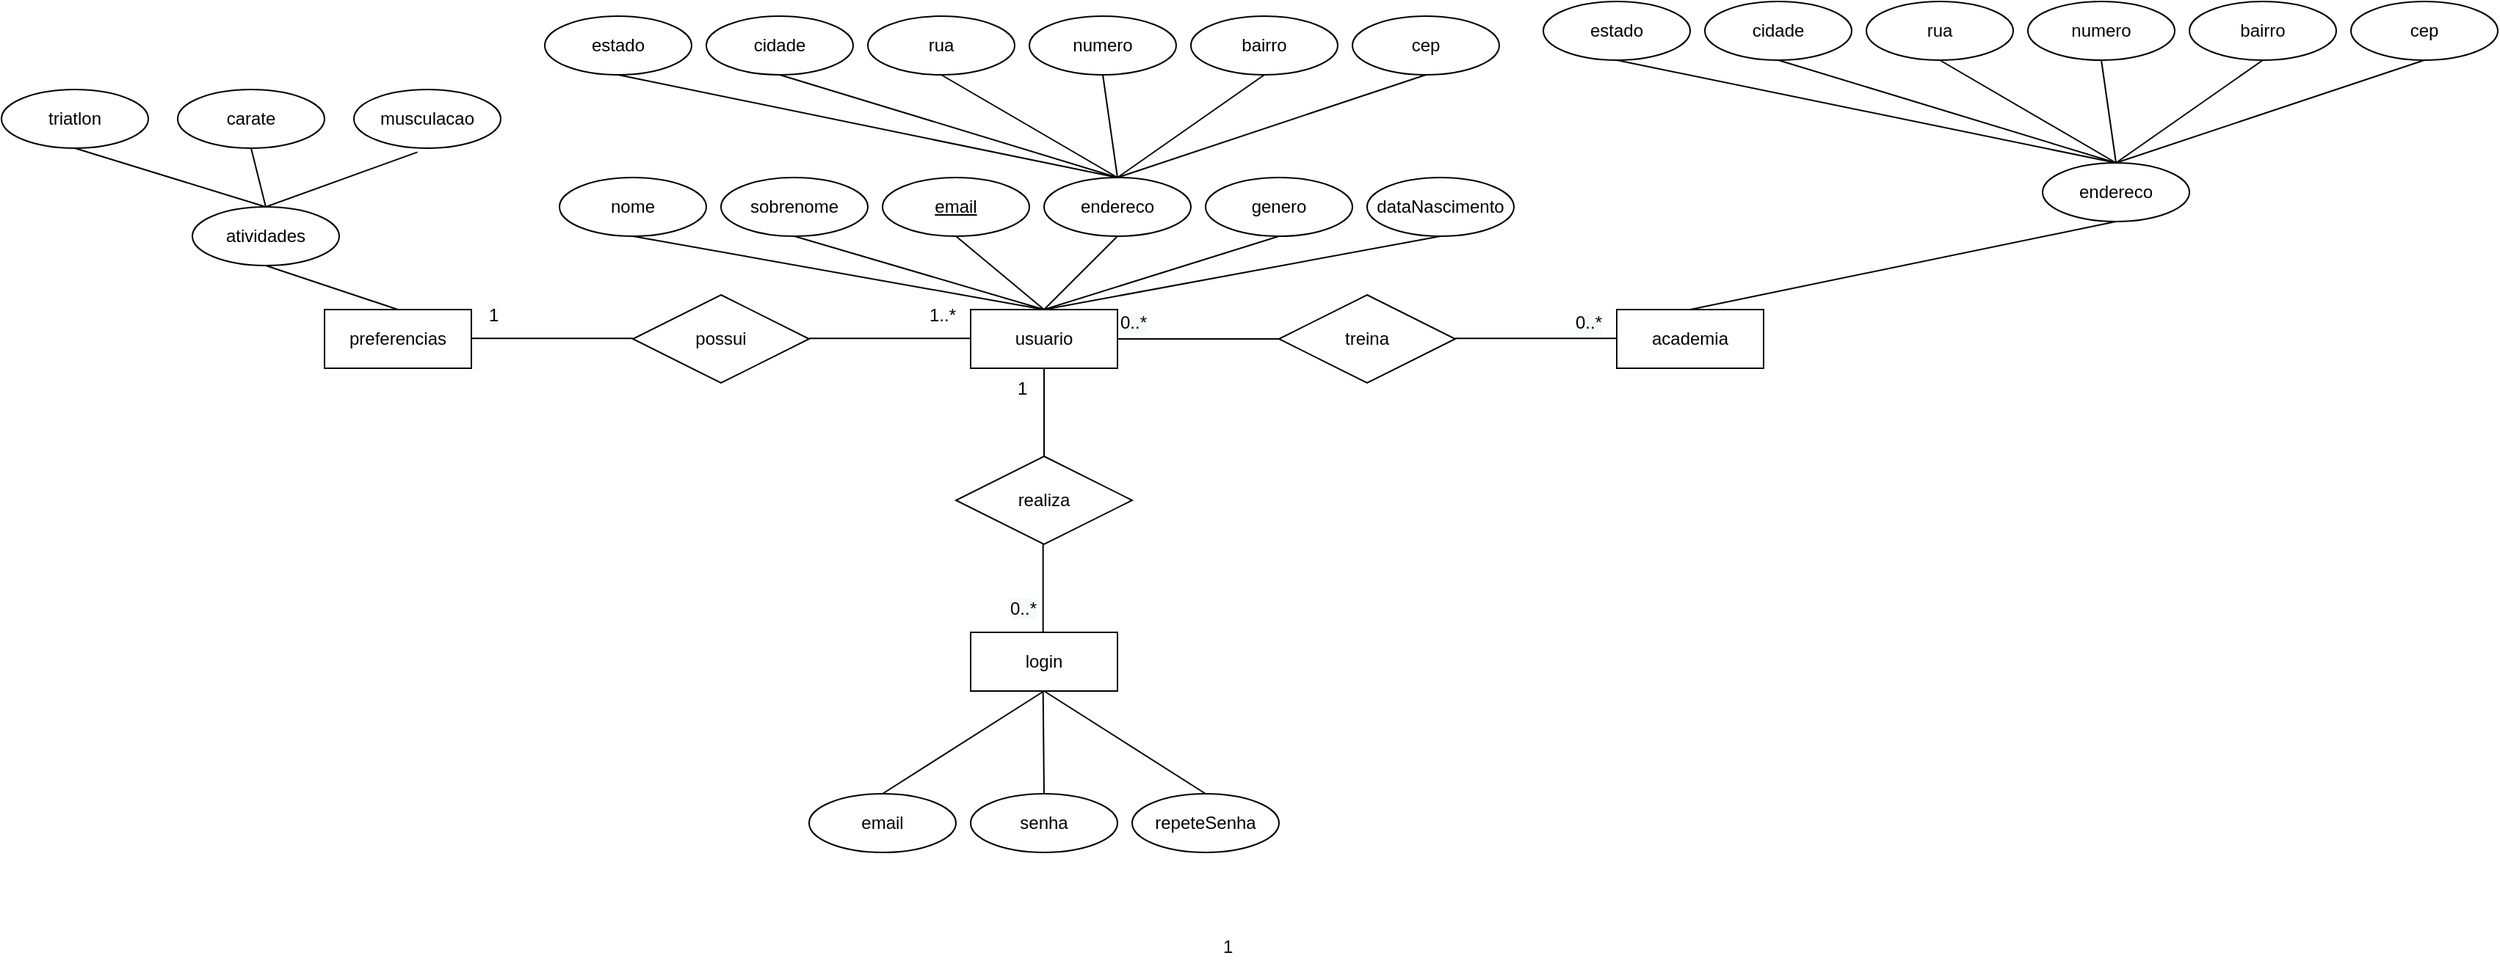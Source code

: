 <mxfile version="20.3.6" type="github">
  <diagram id="R2lEEEUBdFMjLlhIrx00" name="Page-1">
    <mxGraphModel dx="2272" dy="771" grid="1" gridSize="10" guides="1" tooltips="1" connect="1" arrows="1" fold="1" page="1" pageScale="1" pageWidth="850" pageHeight="1100" math="0" shadow="0" extFonts="Permanent Marker^https://fonts.googleapis.com/css?family=Permanent+Marker">
      <root>
        <mxCell id="0" />
        <mxCell id="1" parent="0" />
        <mxCell id="oBgnlFdQcoA53DmmKUFj-34" value="usuario" style="whiteSpace=wrap;html=1;align=center;" vertex="1" parent="1">
          <mxGeometry x="140" y="270" width="100" height="40" as="geometry" />
        </mxCell>
        <mxCell id="oBgnlFdQcoA53DmmKUFj-40" value="endereco" style="ellipse;whiteSpace=wrap;html=1;align=center;" vertex="1" parent="1">
          <mxGeometry x="190" y="180" width="100" height="40" as="geometry" />
        </mxCell>
        <mxCell id="oBgnlFdQcoA53DmmKUFj-41" value="genero" style="ellipse;whiteSpace=wrap;html=1;align=center;" vertex="1" parent="1">
          <mxGeometry x="300" y="180" width="100" height="40" as="geometry" />
        </mxCell>
        <mxCell id="oBgnlFdQcoA53DmmKUFj-43" value="dataNascimento" style="ellipse;whiteSpace=wrap;html=1;align=center;" vertex="1" parent="1">
          <mxGeometry x="410" y="180" width="100" height="40" as="geometry" />
        </mxCell>
        <mxCell id="oBgnlFdQcoA53DmmKUFj-44" value="nome" style="ellipse;whiteSpace=wrap;html=1;align=center;" vertex="1" parent="1">
          <mxGeometry x="-140" y="180" width="100" height="40" as="geometry" />
        </mxCell>
        <mxCell id="oBgnlFdQcoA53DmmKUFj-45" value="login" style="whiteSpace=wrap;html=1;align=center;" vertex="1" parent="1">
          <mxGeometry x="140" y="490" width="100" height="40" as="geometry" />
        </mxCell>
        <mxCell id="oBgnlFdQcoA53DmmKUFj-46" value="academia" style="whiteSpace=wrap;html=1;align=center;" vertex="1" parent="1">
          <mxGeometry x="580" y="270" width="100" height="40" as="geometry" />
        </mxCell>
        <mxCell id="oBgnlFdQcoA53DmmKUFj-47" value="email" style="ellipse;whiteSpace=wrap;html=1;align=center;fontStyle=4;" vertex="1" parent="1">
          <mxGeometry x="80" y="180" width="100" height="40" as="geometry" />
        </mxCell>
        <mxCell id="oBgnlFdQcoA53DmmKUFj-48" value="&lt;span style=&quot;font-weight: normal;&quot;&gt;rua&lt;/span&gt;" style="ellipse;whiteSpace=wrap;html=1;align=center;fontStyle=1" vertex="1" parent="1">
          <mxGeometry x="70" y="70" width="100" height="40" as="geometry" />
        </mxCell>
        <mxCell id="oBgnlFdQcoA53DmmKUFj-49" value="cep" style="ellipse;whiteSpace=wrap;html=1;align=center;" vertex="1" parent="1">
          <mxGeometry x="400" y="70" width="100" height="40" as="geometry" />
        </mxCell>
        <mxCell id="oBgnlFdQcoA53DmmKUFj-50" value="bairro" style="ellipse;whiteSpace=wrap;html=1;align=center;" vertex="1" parent="1">
          <mxGeometry x="290" y="70" width="100" height="40" as="geometry" />
        </mxCell>
        <mxCell id="oBgnlFdQcoA53DmmKUFj-51" value="cidade" style="ellipse;whiteSpace=wrap;html=1;align=center;" vertex="1" parent="1">
          <mxGeometry x="-40" y="70" width="100" height="40" as="geometry" />
        </mxCell>
        <mxCell id="oBgnlFdQcoA53DmmKUFj-52" value="estado" style="ellipse;whiteSpace=wrap;html=1;align=center;" vertex="1" parent="1">
          <mxGeometry x="-150" y="70" width="100" height="40" as="geometry" />
        </mxCell>
        <mxCell id="oBgnlFdQcoA53DmmKUFj-53" value="numero" style="ellipse;whiteSpace=wrap;html=1;align=center;" vertex="1" parent="1">
          <mxGeometry x="180" y="70" width="100" height="40" as="geometry" />
        </mxCell>
        <mxCell id="oBgnlFdQcoA53DmmKUFj-54" value="sobrenome" style="ellipse;whiteSpace=wrap;html=1;align=center;" vertex="1" parent="1">
          <mxGeometry x="-30" y="180" width="100" height="40" as="geometry" />
        </mxCell>
        <mxCell id="oBgnlFdQcoA53DmmKUFj-55" value="" style="endArrow=none;html=1;rounded=0;entryX=0.5;entryY=1;entryDx=0;entryDy=0;" edge="1" parent="1" target="oBgnlFdQcoA53DmmKUFj-49">
          <mxGeometry width="50" height="50" relative="1" as="geometry">
            <mxPoint x="240" y="180" as="sourcePoint" />
            <mxPoint x="290" y="130" as="targetPoint" />
          </mxGeometry>
        </mxCell>
        <mxCell id="oBgnlFdQcoA53DmmKUFj-56" value="" style="endArrow=none;html=1;rounded=0;entryX=0.5;entryY=1;entryDx=0;entryDy=0;exitX=0.5;exitY=0;exitDx=0;exitDy=0;" edge="1" parent="1" source="oBgnlFdQcoA53DmmKUFj-40" target="oBgnlFdQcoA53DmmKUFj-50">
          <mxGeometry width="50" height="50" relative="1" as="geometry">
            <mxPoint x="250" y="180" as="sourcePoint" />
            <mxPoint x="310" y="110" as="targetPoint" />
          </mxGeometry>
        </mxCell>
        <mxCell id="oBgnlFdQcoA53DmmKUFj-57" value="" style="endArrow=none;html=1;rounded=0;entryX=0.5;entryY=1;entryDx=0;entryDy=0;" edge="1" parent="1" target="oBgnlFdQcoA53DmmKUFj-53">
          <mxGeometry width="50" height="50" relative="1" as="geometry">
            <mxPoint x="240" y="180" as="sourcePoint" />
            <mxPoint x="350" y="120" as="targetPoint" />
          </mxGeometry>
        </mxCell>
        <mxCell id="oBgnlFdQcoA53DmmKUFj-58" value="" style="endArrow=none;html=1;rounded=0;entryX=0.5;entryY=1;entryDx=0;entryDy=0;" edge="1" parent="1" target="oBgnlFdQcoA53DmmKUFj-48">
          <mxGeometry width="50" height="50" relative="1" as="geometry">
            <mxPoint x="240" y="180" as="sourcePoint" />
            <mxPoint x="240" y="120" as="targetPoint" />
          </mxGeometry>
        </mxCell>
        <mxCell id="oBgnlFdQcoA53DmmKUFj-59" value="" style="endArrow=none;html=1;rounded=0;entryX=0.5;entryY=1;entryDx=0;entryDy=0;" edge="1" parent="1" target="oBgnlFdQcoA53DmmKUFj-51">
          <mxGeometry width="50" height="50" relative="1" as="geometry">
            <mxPoint x="240" y="180" as="sourcePoint" />
            <mxPoint x="130" y="120" as="targetPoint" />
          </mxGeometry>
        </mxCell>
        <mxCell id="oBgnlFdQcoA53DmmKUFj-60" value="" style="endArrow=none;html=1;rounded=0;entryX=0.5;entryY=1;entryDx=0;entryDy=0;" edge="1" parent="1" target="oBgnlFdQcoA53DmmKUFj-52">
          <mxGeometry width="50" height="50" relative="1" as="geometry">
            <mxPoint x="240" y="180" as="sourcePoint" />
            <mxPoint x="20" y="120" as="targetPoint" />
          </mxGeometry>
        </mxCell>
        <mxCell id="oBgnlFdQcoA53DmmKUFj-61" value="" style="endArrow=none;html=1;rounded=0;entryX=0.5;entryY=1;entryDx=0;entryDy=0;exitX=0.5;exitY=0;exitDx=0;exitDy=0;" edge="1" parent="1" source="oBgnlFdQcoA53DmmKUFj-34" target="oBgnlFdQcoA53DmmKUFj-47">
          <mxGeometry width="50" height="50" relative="1" as="geometry">
            <mxPoint x="150" y="290" as="sourcePoint" />
            <mxPoint x="140" y="220" as="targetPoint" />
          </mxGeometry>
        </mxCell>
        <mxCell id="oBgnlFdQcoA53DmmKUFj-62" value="" style="endArrow=none;html=1;rounded=0;entryX=0.5;entryY=1;entryDx=0;entryDy=0;" edge="1" parent="1" target="oBgnlFdQcoA53DmmKUFj-54">
          <mxGeometry width="50" height="50" relative="1" as="geometry">
            <mxPoint x="190" y="270" as="sourcePoint" />
            <mxPoint x="140" y="230" as="targetPoint" />
          </mxGeometry>
        </mxCell>
        <mxCell id="oBgnlFdQcoA53DmmKUFj-63" value="" style="endArrow=none;html=1;rounded=0;entryX=0.5;entryY=1;entryDx=0;entryDy=0;exitX=0.5;exitY=0;exitDx=0;exitDy=0;" edge="1" parent="1" source="oBgnlFdQcoA53DmmKUFj-34" target="oBgnlFdQcoA53DmmKUFj-44">
          <mxGeometry width="50" height="50" relative="1" as="geometry">
            <mxPoint x="200" y="280" as="sourcePoint" />
            <mxPoint x="30" y="230" as="targetPoint" />
          </mxGeometry>
        </mxCell>
        <mxCell id="oBgnlFdQcoA53DmmKUFj-64" value="" style="endArrow=none;html=1;rounded=0;entryX=0.5;entryY=1;entryDx=0;entryDy=0;" edge="1" parent="1" target="oBgnlFdQcoA53DmmKUFj-40">
          <mxGeometry width="50" height="50" relative="1" as="geometry">
            <mxPoint x="190" y="270" as="sourcePoint" />
            <mxPoint x="40" y="240" as="targetPoint" />
          </mxGeometry>
        </mxCell>
        <mxCell id="oBgnlFdQcoA53DmmKUFj-65" value="" style="endArrow=none;html=1;rounded=0;entryX=0.5;entryY=1;entryDx=0;entryDy=0;" edge="1" parent="1" target="oBgnlFdQcoA53DmmKUFj-41">
          <mxGeometry width="50" height="50" relative="1" as="geometry">
            <mxPoint x="190" y="270" as="sourcePoint" />
            <mxPoint x="250" y="230" as="targetPoint" />
          </mxGeometry>
        </mxCell>
        <mxCell id="oBgnlFdQcoA53DmmKUFj-66" value="" style="endArrow=none;html=1;rounded=0;entryX=0.5;entryY=1;entryDx=0;entryDy=0;exitX=0.5;exitY=0;exitDx=0;exitDy=0;" edge="1" parent="1" source="oBgnlFdQcoA53DmmKUFj-34" target="oBgnlFdQcoA53DmmKUFj-43">
          <mxGeometry width="50" height="50" relative="1" as="geometry">
            <mxPoint x="200" y="280" as="sourcePoint" />
            <mxPoint x="360" y="230" as="targetPoint" />
          </mxGeometry>
        </mxCell>
        <mxCell id="oBgnlFdQcoA53DmmKUFj-67" value="treina" style="shape=rhombus;perimeter=rhombusPerimeter;whiteSpace=wrap;html=1;align=center;" vertex="1" parent="1">
          <mxGeometry x="350" y="260" width="120" height="60" as="geometry" />
        </mxCell>
        <mxCell id="oBgnlFdQcoA53DmmKUFj-68" value="" style="endArrow=none;html=1;rounded=0;exitX=1;exitY=0.5;exitDx=0;exitDy=0;entryX=0;entryY=0.5;entryDx=0;entryDy=0;" edge="1" parent="1" source="oBgnlFdQcoA53DmmKUFj-34" target="oBgnlFdQcoA53DmmKUFj-67">
          <mxGeometry width="50" height="50" relative="1" as="geometry">
            <mxPoint x="260" y="280" as="sourcePoint" />
            <mxPoint x="310" y="230" as="targetPoint" />
          </mxGeometry>
        </mxCell>
        <mxCell id="oBgnlFdQcoA53DmmKUFj-69" value="" style="endArrow=none;html=1;rounded=0;exitX=1;exitY=0.5;exitDx=0;exitDy=0;entryX=0;entryY=0.5;entryDx=0;entryDy=0;" edge="1" parent="1">
          <mxGeometry width="50" height="50" relative="1" as="geometry">
            <mxPoint x="470" y="289.67" as="sourcePoint" />
            <mxPoint x="580" y="289.67" as="targetPoint" />
          </mxGeometry>
        </mxCell>
        <mxCell id="oBgnlFdQcoA53DmmKUFj-71" value="realiza" style="shape=rhombus;perimeter=rhombusPerimeter;whiteSpace=wrap;html=1;align=center;" vertex="1" parent="1">
          <mxGeometry x="130" y="370" width="120" height="60" as="geometry" />
        </mxCell>
        <mxCell id="oBgnlFdQcoA53DmmKUFj-72" value="" style="endArrow=none;html=1;rounded=0;exitX=0.5;exitY=0;exitDx=0;exitDy=0;entryX=0.5;entryY=1;entryDx=0;entryDy=0;" edge="1" parent="1" source="oBgnlFdQcoA53DmmKUFj-71" target="oBgnlFdQcoA53DmmKUFj-34">
          <mxGeometry width="50" height="50" relative="1" as="geometry">
            <mxPoint x="250" y="300" as="sourcePoint" />
            <mxPoint x="360" y="300" as="targetPoint" />
          </mxGeometry>
        </mxCell>
        <mxCell id="oBgnlFdQcoA53DmmKUFj-73" value="" style="endArrow=none;html=1;rounded=0;exitX=0.5;exitY=0;exitDx=0;exitDy=0;entryX=0.5;entryY=1;entryDx=0;entryDy=0;" edge="1" parent="1">
          <mxGeometry width="50" height="50" relative="1" as="geometry">
            <mxPoint x="189.33" y="490" as="sourcePoint" />
            <mxPoint x="189.33" y="430" as="targetPoint" />
          </mxGeometry>
        </mxCell>
        <mxCell id="oBgnlFdQcoA53DmmKUFj-82" value="endereco" style="ellipse;whiteSpace=wrap;html=1;align=center;" vertex="1" parent="1">
          <mxGeometry x="870" y="170" width="100" height="40" as="geometry" />
        </mxCell>
        <mxCell id="oBgnlFdQcoA53DmmKUFj-83" value="&lt;span style=&quot;font-weight: normal;&quot;&gt;rua&lt;/span&gt;" style="ellipse;whiteSpace=wrap;html=1;align=center;fontStyle=1" vertex="1" parent="1">
          <mxGeometry x="750" y="60" width="100" height="40" as="geometry" />
        </mxCell>
        <mxCell id="oBgnlFdQcoA53DmmKUFj-84" value="cep" style="ellipse;whiteSpace=wrap;html=1;align=center;" vertex="1" parent="1">
          <mxGeometry x="1080" y="60" width="100" height="40" as="geometry" />
        </mxCell>
        <mxCell id="oBgnlFdQcoA53DmmKUFj-85" value="bairro" style="ellipse;whiteSpace=wrap;html=1;align=center;" vertex="1" parent="1">
          <mxGeometry x="970" y="60" width="100" height="40" as="geometry" />
        </mxCell>
        <mxCell id="oBgnlFdQcoA53DmmKUFj-86" value="cidade" style="ellipse;whiteSpace=wrap;html=1;align=center;" vertex="1" parent="1">
          <mxGeometry x="640" y="60" width="100" height="40" as="geometry" />
        </mxCell>
        <mxCell id="oBgnlFdQcoA53DmmKUFj-87" value="estado" style="ellipse;whiteSpace=wrap;html=1;align=center;" vertex="1" parent="1">
          <mxGeometry x="530" y="60" width="100" height="40" as="geometry" />
        </mxCell>
        <mxCell id="oBgnlFdQcoA53DmmKUFj-88" value="numero" style="ellipse;whiteSpace=wrap;html=1;align=center;" vertex="1" parent="1">
          <mxGeometry x="860" y="60" width="100" height="40" as="geometry" />
        </mxCell>
        <mxCell id="oBgnlFdQcoA53DmmKUFj-89" value="" style="endArrow=none;html=1;rounded=0;entryX=0.5;entryY=1;entryDx=0;entryDy=0;" edge="1" parent="1" target="oBgnlFdQcoA53DmmKUFj-84">
          <mxGeometry width="50" height="50" relative="1" as="geometry">
            <mxPoint x="920" y="170" as="sourcePoint" />
            <mxPoint x="970" y="120" as="targetPoint" />
          </mxGeometry>
        </mxCell>
        <mxCell id="oBgnlFdQcoA53DmmKUFj-90" value="" style="endArrow=none;html=1;rounded=0;entryX=0.5;entryY=1;entryDx=0;entryDy=0;exitX=0.5;exitY=0;exitDx=0;exitDy=0;" edge="1" parent="1" source="oBgnlFdQcoA53DmmKUFj-82" target="oBgnlFdQcoA53DmmKUFj-85">
          <mxGeometry width="50" height="50" relative="1" as="geometry">
            <mxPoint x="930" y="170" as="sourcePoint" />
            <mxPoint x="990" y="100" as="targetPoint" />
          </mxGeometry>
        </mxCell>
        <mxCell id="oBgnlFdQcoA53DmmKUFj-91" value="" style="endArrow=none;html=1;rounded=0;entryX=0.5;entryY=1;entryDx=0;entryDy=0;" edge="1" parent="1" target="oBgnlFdQcoA53DmmKUFj-88">
          <mxGeometry width="50" height="50" relative="1" as="geometry">
            <mxPoint x="920" y="170" as="sourcePoint" />
            <mxPoint x="1030" y="110" as="targetPoint" />
          </mxGeometry>
        </mxCell>
        <mxCell id="oBgnlFdQcoA53DmmKUFj-92" value="" style="endArrow=none;html=1;rounded=0;entryX=0.5;entryY=1;entryDx=0;entryDy=0;" edge="1" parent="1" target="oBgnlFdQcoA53DmmKUFj-83">
          <mxGeometry width="50" height="50" relative="1" as="geometry">
            <mxPoint x="920" y="170" as="sourcePoint" />
            <mxPoint x="920" y="110" as="targetPoint" />
          </mxGeometry>
        </mxCell>
        <mxCell id="oBgnlFdQcoA53DmmKUFj-93" value="" style="endArrow=none;html=1;rounded=0;entryX=0.5;entryY=1;entryDx=0;entryDy=0;" edge="1" parent="1" target="oBgnlFdQcoA53DmmKUFj-86">
          <mxGeometry width="50" height="50" relative="1" as="geometry">
            <mxPoint x="920" y="170" as="sourcePoint" />
            <mxPoint x="810" y="110" as="targetPoint" />
          </mxGeometry>
        </mxCell>
        <mxCell id="oBgnlFdQcoA53DmmKUFj-94" value="" style="endArrow=none;html=1;rounded=0;entryX=0.5;entryY=1;entryDx=0;entryDy=0;" edge="1" parent="1" target="oBgnlFdQcoA53DmmKUFj-87">
          <mxGeometry width="50" height="50" relative="1" as="geometry">
            <mxPoint x="920" y="170" as="sourcePoint" />
            <mxPoint x="700" y="110" as="targetPoint" />
          </mxGeometry>
        </mxCell>
        <mxCell id="oBgnlFdQcoA53DmmKUFj-95" value="" style="endArrow=none;html=1;rounded=0;entryX=0.5;entryY=1;entryDx=0;entryDy=0;exitX=0.5;exitY=0;exitDx=0;exitDy=0;" edge="1" parent="1" target="oBgnlFdQcoA53DmmKUFj-82" source="oBgnlFdQcoA53DmmKUFj-46">
          <mxGeometry width="50" height="50" relative="1" as="geometry">
            <mxPoint x="870" y="260" as="sourcePoint" />
            <mxPoint x="720" y="230" as="targetPoint" />
          </mxGeometry>
        </mxCell>
        <mxCell id="oBgnlFdQcoA53DmmKUFj-96" value="possui" style="shape=rhombus;perimeter=rhombusPerimeter;whiteSpace=wrap;html=1;align=center;" vertex="1" parent="1">
          <mxGeometry x="-90" y="260" width="120" height="60" as="geometry" />
        </mxCell>
        <mxCell id="oBgnlFdQcoA53DmmKUFj-97" value="" style="endArrow=none;html=1;rounded=0;exitX=1;exitY=0.5;exitDx=0;exitDy=0;entryX=0;entryY=0.5;entryDx=0;entryDy=0;" edge="1" parent="1">
          <mxGeometry width="50" height="50" relative="1" as="geometry">
            <mxPoint x="30" y="289.67" as="sourcePoint" />
            <mxPoint x="140" y="289.67" as="targetPoint" />
          </mxGeometry>
        </mxCell>
        <mxCell id="oBgnlFdQcoA53DmmKUFj-98" value="preferencias" style="whiteSpace=wrap;html=1;align=center;" vertex="1" parent="1">
          <mxGeometry x="-300" y="270" width="100" height="40" as="geometry" />
        </mxCell>
        <mxCell id="oBgnlFdQcoA53DmmKUFj-99" value="" style="endArrow=none;html=1;rounded=0;exitX=1;exitY=0.5;exitDx=0;exitDy=0;entryX=0;entryY=0.5;entryDx=0;entryDy=0;" edge="1" parent="1">
          <mxGeometry width="50" height="50" relative="1" as="geometry">
            <mxPoint x="-200" y="289.67" as="sourcePoint" />
            <mxPoint x="-90" y="289.67" as="targetPoint" />
          </mxGeometry>
        </mxCell>
        <mxCell id="oBgnlFdQcoA53DmmKUFj-100" value="musculacao" style="ellipse;whiteSpace=wrap;html=1;align=center;" vertex="1" parent="1">
          <mxGeometry x="-280" y="120" width="100" height="40" as="geometry" />
        </mxCell>
        <mxCell id="oBgnlFdQcoA53DmmKUFj-101" value="carate" style="ellipse;whiteSpace=wrap;html=1;align=center;" vertex="1" parent="1">
          <mxGeometry x="-400" y="120" width="100" height="40" as="geometry" />
        </mxCell>
        <mxCell id="oBgnlFdQcoA53DmmKUFj-102" value="1" style="resizable=0;align=left;verticalAlign=bottom;labelBackgroundColor=none;fontSize=12;direction=south;" connectable="0" vertex="1" parent="1">
          <mxGeometry x="310" y="720" as="geometry">
            <mxPoint y="-7" as="offset" />
          </mxGeometry>
        </mxCell>
        <mxCell id="oBgnlFdQcoA53DmmKUFj-103" value="&lt;span style=&quot;color: rgb(0, 0, 0); font-family: Helvetica; font-size: 12px; font-style: normal; font-variant-ligatures: normal; font-variant-caps: normal; font-weight: 400; letter-spacing: normal; orphans: 2; text-align: left; text-indent: 0px; text-transform: none; widows: 2; word-spacing: 0px; -webkit-text-stroke-width: 0px; background-color: rgb(248, 249, 250); text-decoration-thickness: initial; text-decoration-style: initial; text-decoration-color: initial; float: none; display: inline !important;&quot;&gt;1&lt;/span&gt;" style="text;whiteSpace=wrap;html=1;" vertex="1" parent="1">
          <mxGeometry x="-190" y="260" width="40" height="40" as="geometry" />
        </mxCell>
        <mxCell id="oBgnlFdQcoA53DmmKUFj-105" value="1..*" style="text;whiteSpace=wrap;html=1;" vertex="1" parent="1">
          <mxGeometry x="110" y="260" width="50" height="40" as="geometry" />
        </mxCell>
        <mxCell id="oBgnlFdQcoA53DmmKUFj-106" value="atividades" style="ellipse;whiteSpace=wrap;html=1;align=center;" vertex="1" parent="1">
          <mxGeometry x="-390" y="200" width="100" height="40" as="geometry" />
        </mxCell>
        <mxCell id="oBgnlFdQcoA53DmmKUFj-107" value="triatlon" style="ellipse;whiteSpace=wrap;html=1;align=center;" vertex="1" parent="1">
          <mxGeometry x="-520" y="120" width="100" height="40" as="geometry" />
        </mxCell>
        <mxCell id="oBgnlFdQcoA53DmmKUFj-108" value="" style="endArrow=none;html=1;rounded=0;entryX=0.5;entryY=1;entryDx=0;entryDy=0;exitX=0.5;exitY=0;exitDx=0;exitDy=0;" edge="1" parent="1" source="oBgnlFdQcoA53DmmKUFj-98" target="oBgnlFdQcoA53DmmKUFj-106">
          <mxGeometry width="50" height="50" relative="1" as="geometry">
            <mxPoint x="-190" y="370" as="sourcePoint" />
            <mxPoint x="-140" y="320" as="targetPoint" />
          </mxGeometry>
        </mxCell>
        <mxCell id="oBgnlFdQcoA53DmmKUFj-109" value="" style="endArrow=none;html=1;rounded=0;entryX=0.433;entryY=1.067;entryDx=0;entryDy=0;entryPerimeter=0;exitX=0.5;exitY=0;exitDx=0;exitDy=0;" edge="1" parent="1" source="oBgnlFdQcoA53DmmKUFj-106" target="oBgnlFdQcoA53DmmKUFj-100">
          <mxGeometry width="50" height="50" relative="1" as="geometry">
            <mxPoint x="-340" y="200" as="sourcePoint" />
            <mxPoint x="-330" y="250" as="targetPoint" />
          </mxGeometry>
        </mxCell>
        <mxCell id="oBgnlFdQcoA53DmmKUFj-110" value="" style="endArrow=none;html=1;rounded=0;entryX=0.5;entryY=1;entryDx=0;entryDy=0;" edge="1" parent="1" target="oBgnlFdQcoA53DmmKUFj-101">
          <mxGeometry width="50" height="50" relative="1" as="geometry">
            <mxPoint x="-340" y="200" as="sourcePoint" />
            <mxPoint x="-226.7" y="172.68" as="targetPoint" />
          </mxGeometry>
        </mxCell>
        <mxCell id="oBgnlFdQcoA53DmmKUFj-111" value="" style="endArrow=none;html=1;rounded=0;entryX=0.5;entryY=1;entryDx=0;entryDy=0;" edge="1" parent="1" target="oBgnlFdQcoA53DmmKUFj-107">
          <mxGeometry width="50" height="50" relative="1" as="geometry">
            <mxPoint x="-340" y="200" as="sourcePoint" />
            <mxPoint x="-340" y="170" as="targetPoint" />
          </mxGeometry>
        </mxCell>
        <mxCell id="oBgnlFdQcoA53DmmKUFj-112" value="email" style="ellipse;whiteSpace=wrap;html=1;align=center;" vertex="1" parent="1">
          <mxGeometry x="30" y="600" width="100" height="40" as="geometry" />
        </mxCell>
        <mxCell id="oBgnlFdQcoA53DmmKUFj-113" value="repeteSenha" style="ellipse;whiteSpace=wrap;html=1;align=center;" vertex="1" parent="1">
          <mxGeometry x="250" y="600" width="100" height="40" as="geometry" />
        </mxCell>
        <mxCell id="oBgnlFdQcoA53DmmKUFj-114" value="senha" style="ellipse;whiteSpace=wrap;html=1;align=center;" vertex="1" parent="1">
          <mxGeometry x="140" y="600" width="100" height="40" as="geometry" />
        </mxCell>
        <mxCell id="oBgnlFdQcoA53DmmKUFj-115" value="" style="endArrow=none;html=1;rounded=0;exitX=0.5;exitY=0;exitDx=0;exitDy=0;entryX=0.5;entryY=1;entryDx=0;entryDy=0;" edge="1" parent="1" source="oBgnlFdQcoA53DmmKUFj-114">
          <mxGeometry width="50" height="50" relative="1" as="geometry">
            <mxPoint x="189.33" y="590" as="sourcePoint" />
            <mxPoint x="189.33" y="530" as="targetPoint" />
          </mxGeometry>
        </mxCell>
        <mxCell id="oBgnlFdQcoA53DmmKUFj-116" value="" style="endArrow=none;html=1;rounded=0;exitX=0.5;exitY=0;exitDx=0;exitDy=0;" edge="1" parent="1" source="oBgnlFdQcoA53DmmKUFj-113">
          <mxGeometry width="50" height="50" relative="1" as="geometry">
            <mxPoint x="200" y="610" as="sourcePoint" />
            <mxPoint x="190" y="530" as="targetPoint" />
          </mxGeometry>
        </mxCell>
        <mxCell id="oBgnlFdQcoA53DmmKUFj-117" value="" style="endArrow=none;html=1;rounded=0;exitX=0.5;exitY=0;exitDx=0;exitDy=0;entryX=0.5;entryY=1;entryDx=0;entryDy=0;" edge="1" parent="1" source="oBgnlFdQcoA53DmmKUFj-112" target="oBgnlFdQcoA53DmmKUFj-45">
          <mxGeometry width="50" height="50" relative="1" as="geometry">
            <mxPoint x="200" y="610" as="sourcePoint" />
            <mxPoint x="199.33" y="540" as="targetPoint" />
          </mxGeometry>
        </mxCell>
        <mxCell id="oBgnlFdQcoA53DmmKUFj-118" value="&lt;span style=&quot;color: rgb(0, 0, 0); font-family: Helvetica; font-size: 12px; font-style: normal; font-variant-ligatures: normal; font-variant-caps: normal; font-weight: 400; letter-spacing: normal; orphans: 2; text-align: left; text-indent: 0px; text-transform: none; widows: 2; word-spacing: 0px; -webkit-text-stroke-width: 0px; background-color: rgb(248, 249, 250); text-decoration-thickness: initial; text-decoration-style: initial; text-decoration-color: initial; float: none; display: inline !important;&quot;&gt;1&lt;/span&gt;" style="text;whiteSpace=wrap;html=1;" vertex="1" parent="1">
          <mxGeometry x="170" y="310" width="10" height="40" as="geometry" />
        </mxCell>
        <mxCell id="oBgnlFdQcoA53DmmKUFj-119" value="&lt;span style=&quot;color: rgb(0, 0, 0); font-family: Helvetica; font-size: 12px; font-style: normal; font-variant-ligatures: normal; font-variant-caps: normal; font-weight: 400; letter-spacing: normal; orphans: 2; text-align: left; text-indent: 0px; text-transform: none; widows: 2; word-spacing: 0px; -webkit-text-stroke-width: 0px; background-color: rgb(248, 249, 250); text-decoration-thickness: initial; text-decoration-style: initial; text-decoration-color: initial; float: none; display: inline !important;&quot;&gt;0..*&lt;/span&gt;" style="text;whiteSpace=wrap;html=1;" vertex="1" parent="1">
          <mxGeometry x="165" y="460" width="20" height="30" as="geometry" />
        </mxCell>
        <mxCell id="oBgnlFdQcoA53DmmKUFj-120" value="&lt;span style=&quot;color: rgb(0, 0, 0); font-family: Helvetica; font-size: 12px; font-style: normal; font-variant-ligatures: normal; font-variant-caps: normal; font-weight: 400; letter-spacing: normal; orphans: 2; text-align: left; text-indent: 0px; text-transform: none; widows: 2; word-spacing: 0px; -webkit-text-stroke-width: 0px; background-color: rgb(248, 249, 250); text-decoration-thickness: initial; text-decoration-style: initial; text-decoration-color: initial; float: none; display: inline !important;&quot;&gt;0..*&lt;/span&gt;" style="text;whiteSpace=wrap;html=1;" vertex="1" parent="1">
          <mxGeometry x="240" y="265" width="20" height="30" as="geometry" />
        </mxCell>
        <mxCell id="oBgnlFdQcoA53DmmKUFj-121" value="&lt;span style=&quot;color: rgb(0, 0, 0); font-family: Helvetica; font-size: 12px; font-style: normal; font-variant-ligatures: normal; font-variant-caps: normal; font-weight: 400; letter-spacing: normal; orphans: 2; text-align: left; text-indent: 0px; text-transform: none; widows: 2; word-spacing: 0px; -webkit-text-stroke-width: 0px; background-color: rgb(248, 249, 250); text-decoration-thickness: initial; text-decoration-style: initial; text-decoration-color: initial; float: none; display: inline !important;&quot;&gt;0..*&lt;/span&gt;" style="text;whiteSpace=wrap;html=1;" vertex="1" parent="1">
          <mxGeometry x="550" y="265" width="20" height="30" as="geometry" />
        </mxCell>
      </root>
    </mxGraphModel>
  </diagram>
</mxfile>

